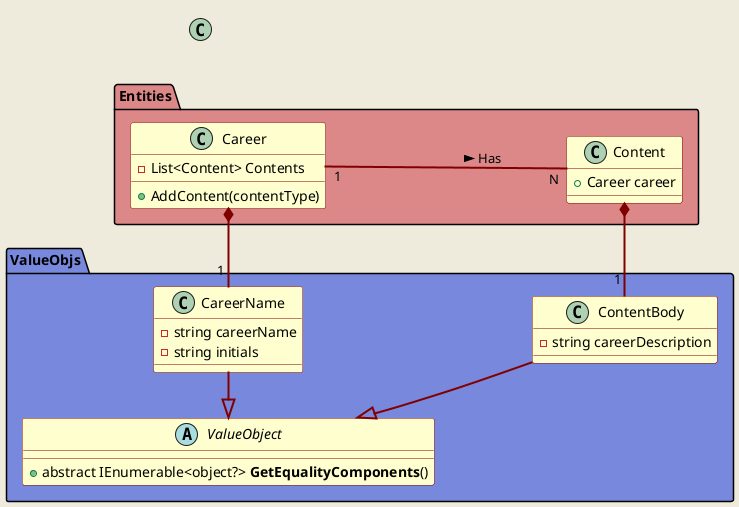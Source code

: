 @startuml


left to right direction    
'skinparam componentStyle uml1
'skinparam linetype polyline
'skinparam linetype ortho
skinparam Nodesep 45
'skinparam Ranksep 45
skinparam wrapWidth 450
Skinparam backgroundColor #EEEBDC
skinparam class {
ArrowColor Maroon
BorderColor Maroon
BackgroundColor  #fefece
ArrowThickness 2
}

'//===========================  Layout object, invisible object to maipualte the position of other objects
skinparam class<<Layout>> {
  borderColor Transparent
  backgroundColor Transparent
  fontColor Transparent
  stereotypeFontColor Transparent
}
class layouter <<Layout>>
'//====

package Entities #d88 {

    class Career {
        -List<Content> Contents
        +AddContent(contentType)
    }

    class Content {
        +Career career
    }
}

package ValueObjs #78d {

    class ContentBody {
        -string careerDescription
    }

    class CareerName {
        -string careerName
        -string initials
    }

    abstract class ValueObject {
        +abstract IEnumerable<object?> **GetEqualityComponents**()
    }
}



'//===========================  Connections
'//=====  ValueObjects
ContentBody -u|> ValueObject
CareerName -u|> ValueObject
ContentBody "1 " -* Content
Career *- "1 " CareerName

'Layout
ContentBody -u[hidden]- CareerName

'//=====  Entities
Career "1" -- "N" Content : Has >

@enduml